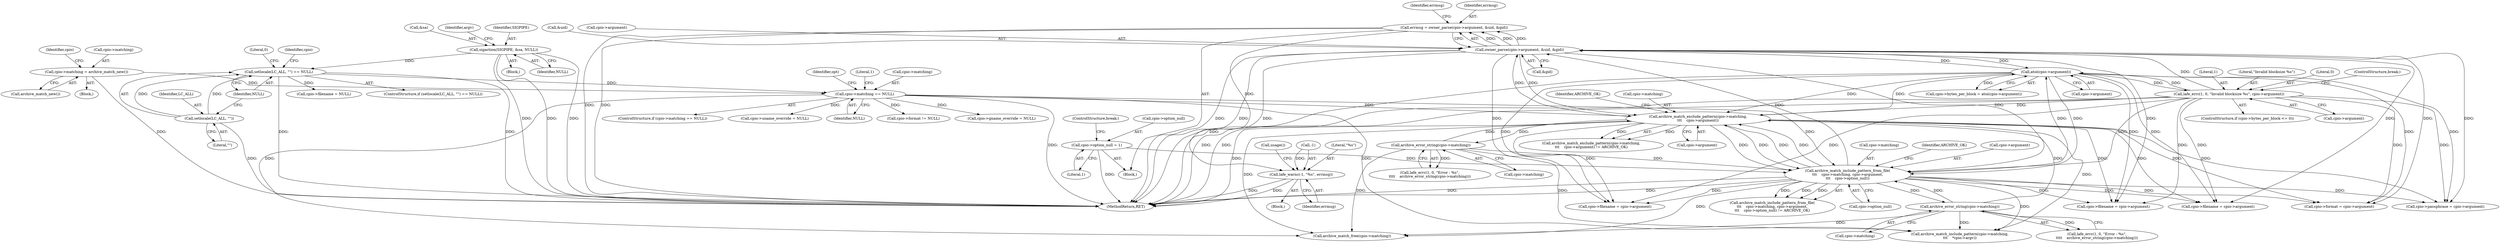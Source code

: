 digraph "0_libarchive_59357157706d47c365b2227739e17daba3607526@pointer" {
"1000668" [label="(Call,errmsg = owner_parse(cpio->argument, &uid, &gid))"];
"1000670" [label="(Call,owner_parse(cpio->argument, &uid, &gid))"];
"1000392" [label="(Call,lafe_errc(1, 0, \"Invalid blocksize %s\", cpio->argument))"];
"1000382" [label="(Call,atoi(cpio->argument))"];
"1000449" [label="(Call,archive_match_exclude_pattern(cpio->matching,\n\t\t\t    cpio->argument))"];
"1000321" [label="(Call,cpio->matching == NULL)"];
"1000315" [label="(Call,cpio->matching = archive_match_new())"];
"1000211" [label="(Call,setlocale(LC_ALL, \"\") == NULL)"];
"1000212" [label="(Call,setlocale(LC_ALL, \"\"))"];
"1000201" [label="(Call,sigaction(SIGPIPE, &sa, NULL))"];
"1000461" [label="(Call,archive_error_string(cpio->matching))"];
"1000417" [label="(Call,archive_match_include_pattern_from_file(\n\t\t\t    cpio->matching, cpio->argument,\n\t\t\t    cpio->option_null))"];
"1000432" [label="(Call,archive_error_string(cpio->matching))"];
"1000343" [label="(Call,cpio->option_null = 1)"];
"1000681" [label="(Call,lafe_warnc(-1, \"%s\", errmsg))"];
"1000474" [label="(Call,cpio->format = cpio->argument)"];
"1000394" [label="(Literal,0)"];
"1000325" [label="(Identifier,NULL)"];
"1000392" [label="(Call,lafe_errc(1, 0, \"Invalid blocksize %s\", cpio->argument))"];
"1000221" [label="(Identifier,cpio)"];
"1000382" [label="(Call,atoi(cpio->argument))"];
"1000456" [label="(Identifier,ARCHIVE_OK)"];
"1000424" [label="(Call,cpio->option_null)"];
"1000418" [label="(Call,cpio->matching)"];
"1000645" [label="(Call,cpio->passphrase = cpio->argument)"];
"1000212" [label="(Call,setlocale(LC_ALL, \"\"))"];
"1000681" [label="(Call,lafe_warnc(-1, \"%s\", errmsg))"];
"1000416" [label="(Call,archive_match_include_pattern_from_file(\n\t\t\t    cpio->matching, cpio->argument,\n\t\t\t    cpio->option_null) != ARCHIVE_OK)"];
"1000679" [label="(Identifier,errmsg)"];
"1000685" [label="(Identifier,errmsg)"];
"1000322" [label="(Call,cpio->matching)"];
"1000347" [label="(Literal,1)"];
"1000333" [label="(Identifier,opt)"];
"1000904" [label="(Call,archive_match_include_pattern(cpio->matching,\n\t\t\t    *cpio->argv))"];
"1000211" [label="(Call,setlocale(LC_ALL, \"\") == NULL)"];
"1000682" [label="(Call,-1)"];
"1000668" [label="(Call,errmsg = owner_parse(cpio->argument, &uid, &gid))"];
"1000205" [label="(Identifier,NULL)"];
"1000995" [label="(MethodReturn,RET)"];
"1000591" [label="(Call,cpio->filename = cpio->argument)"];
"1000319" [label="(Call,archive_match_new())"];
"1000417" [label="(Call,archive_match_include_pattern_from_file(\n\t\t\t    cpio->matching, cpio->argument,\n\t\t\t    cpio->option_null))"];
"1000449" [label="(Call,archive_match_exclude_pattern(cpio->matching,\n\t\t\t    cpio->argument))"];
"1000427" [label="(Identifier,ARCHIVE_OK)"];
"1000184" [label="(Block,)"];
"1000448" [label="(Call,archive_match_exclude_pattern(cpio->matching,\n\t\t\t    cpio->argument) != ARCHIVE_OK)"];
"1000433" [label="(Call,cpio->matching)"];
"1000383" [label="(Call,cpio->argument)"];
"1000327" [label="(Literal,1)"];
"1000670" [label="(Call,owner_parse(cpio->argument, &uid, &gid))"];
"1000669" [label="(Identifier,errmsg)"];
"1000214" [label="(Literal,\"\")"];
"1000348" [label="(ControlStructure,break;)"];
"1000155" [label="(Block,)"];
"1000386" [label="(ControlStructure,if (cpio->bytes_per_block <= 0))"];
"1000680" [label="(Block,)"];
"1000310" [label="(Call,cpio->filename = NULL)"];
"1000438" [label="(Call,cpio->filename = cpio->argument)"];
"1000378" [label="(Call,cpio->bytes_per_block = atoi(cpio->argument))"];
"1000316" [label="(Call,cpio->matching)"];
"1000213" [label="(Identifier,LC_ALL)"];
"1000428" [label="(Call,lafe_errc(1, 0, \"Error : %s\",\n\t\t\t\t    archive_error_string(cpio->matching)))"];
"1000421" [label="(Call,cpio->argument)"];
"1000684" [label="(Literal,\"%s\")"];
"1000208" [label="(Identifier,argv)"];
"1000202" [label="(Identifier,SIGPIPE)"];
"1000832" [label="(Call,cpio->format != NULL)"];
"1000432" [label="(Call,archive_error_string(cpio->matching))"];
"1000201" [label="(Call,sigaction(SIGPIPE, &sa, NULL))"];
"1000674" [label="(Call,&uid)"];
"1000453" [label="(Call,cpio->argument)"];
"1000971" [label="(Call,archive_match_free(cpio->matching))"];
"1000399" [label="(ControlStructure,break;)"];
"1000486" [label="(Call,cpio->filename = cpio->argument)"];
"1000396" [label="(Call,cpio->argument)"];
"1000676" [label="(Call,&gid)"];
"1000393" [label="(Literal,1)"];
"1000462" [label="(Call,cpio->matching)"];
"1000450" [label="(Call,cpio->matching)"];
"1000714" [label="(Call,cpio->gname_override = NULL)"];
"1000217" [label="(Literal,0)"];
"1000323" [label="(Identifier,cpio)"];
"1000343" [label="(Call,cpio->option_null = 1)"];
"1000320" [label="(ControlStructure,if (cpio->matching == NULL))"];
"1000671" [label="(Call,cpio->argument)"];
"1000321" [label="(Call,cpio->matching == NULL)"];
"1000344" [label="(Call,cpio->option_null)"];
"1000457" [label="(Call,lafe_errc(1, 0, \"Error : %s\",\n\t\t\t\t    archive_error_string(cpio->matching)))"];
"1000686" [label="(Call,usage())"];
"1000698" [label="(Call,cpio->uname_override = NULL)"];
"1000461" [label="(Call,archive_error_string(cpio->matching))"];
"1000341" [label="(Block,)"];
"1000203" [label="(Call,&sa)"];
"1000215" [label="(Identifier,NULL)"];
"1000395" [label="(Literal,\"Invalid blocksize %s\")"];
"1000315" [label="(Call,cpio->matching = archive_match_new())"];
"1000210" [label="(ControlStructure,if (setlocale(LC_ALL, \"\") == NULL))"];
"1000668" -> "1000341"  [label="AST: "];
"1000668" -> "1000670"  [label="CFG: "];
"1000669" -> "1000668"  [label="AST: "];
"1000670" -> "1000668"  [label="AST: "];
"1000679" -> "1000668"  [label="CFG: "];
"1000668" -> "1000995"  [label="DDG: "];
"1000668" -> "1000995"  [label="DDG: "];
"1000670" -> "1000668"  [label="DDG: "];
"1000670" -> "1000668"  [label="DDG: "];
"1000670" -> "1000668"  [label="DDG: "];
"1000668" -> "1000681"  [label="DDG: "];
"1000670" -> "1000676"  [label="CFG: "];
"1000671" -> "1000670"  [label="AST: "];
"1000674" -> "1000670"  [label="AST: "];
"1000676" -> "1000670"  [label="AST: "];
"1000670" -> "1000995"  [label="DDG: "];
"1000670" -> "1000995"  [label="DDG: "];
"1000670" -> "1000995"  [label="DDG: "];
"1000670" -> "1000382"  [label="DDG: "];
"1000670" -> "1000417"  [label="DDG: "];
"1000670" -> "1000438"  [label="DDG: "];
"1000670" -> "1000449"  [label="DDG: "];
"1000670" -> "1000474"  [label="DDG: "];
"1000670" -> "1000486"  [label="DDG: "];
"1000670" -> "1000591"  [label="DDG: "];
"1000670" -> "1000645"  [label="DDG: "];
"1000392" -> "1000670"  [label="DDG: "];
"1000382" -> "1000670"  [label="DDG: "];
"1000449" -> "1000670"  [label="DDG: "];
"1000417" -> "1000670"  [label="DDG: "];
"1000392" -> "1000386"  [label="AST: "];
"1000392" -> "1000396"  [label="CFG: "];
"1000393" -> "1000392"  [label="AST: "];
"1000394" -> "1000392"  [label="AST: "];
"1000395" -> "1000392"  [label="AST: "];
"1000396" -> "1000392"  [label="AST: "];
"1000399" -> "1000392"  [label="CFG: "];
"1000392" -> "1000995"  [label="DDG: "];
"1000392" -> "1000995"  [label="DDG: "];
"1000392" -> "1000382"  [label="DDG: "];
"1000382" -> "1000392"  [label="DDG: "];
"1000392" -> "1000417"  [label="DDG: "];
"1000392" -> "1000438"  [label="DDG: "];
"1000392" -> "1000449"  [label="DDG: "];
"1000392" -> "1000474"  [label="DDG: "];
"1000392" -> "1000486"  [label="DDG: "];
"1000392" -> "1000591"  [label="DDG: "];
"1000392" -> "1000645"  [label="DDG: "];
"1000382" -> "1000378"  [label="AST: "];
"1000382" -> "1000383"  [label="CFG: "];
"1000383" -> "1000382"  [label="AST: "];
"1000378" -> "1000382"  [label="CFG: "];
"1000382" -> "1000995"  [label="DDG: "];
"1000382" -> "1000378"  [label="DDG: "];
"1000449" -> "1000382"  [label="DDG: "];
"1000417" -> "1000382"  [label="DDG: "];
"1000382" -> "1000417"  [label="DDG: "];
"1000382" -> "1000438"  [label="DDG: "];
"1000382" -> "1000449"  [label="DDG: "];
"1000382" -> "1000474"  [label="DDG: "];
"1000382" -> "1000486"  [label="DDG: "];
"1000382" -> "1000591"  [label="DDG: "];
"1000382" -> "1000645"  [label="DDG: "];
"1000449" -> "1000448"  [label="AST: "];
"1000449" -> "1000453"  [label="CFG: "];
"1000450" -> "1000449"  [label="AST: "];
"1000453" -> "1000449"  [label="AST: "];
"1000456" -> "1000449"  [label="CFG: "];
"1000449" -> "1000995"  [label="DDG: "];
"1000449" -> "1000417"  [label="DDG: "];
"1000449" -> "1000417"  [label="DDG: "];
"1000449" -> "1000438"  [label="DDG: "];
"1000449" -> "1000448"  [label="DDG: "];
"1000449" -> "1000448"  [label="DDG: "];
"1000321" -> "1000449"  [label="DDG: "];
"1000461" -> "1000449"  [label="DDG: "];
"1000417" -> "1000449"  [label="DDG: "];
"1000417" -> "1000449"  [label="DDG: "];
"1000432" -> "1000449"  [label="DDG: "];
"1000449" -> "1000461"  [label="DDG: "];
"1000449" -> "1000474"  [label="DDG: "];
"1000449" -> "1000486"  [label="DDG: "];
"1000449" -> "1000591"  [label="DDG: "];
"1000449" -> "1000645"  [label="DDG: "];
"1000449" -> "1000904"  [label="DDG: "];
"1000449" -> "1000971"  [label="DDG: "];
"1000321" -> "1000320"  [label="AST: "];
"1000321" -> "1000325"  [label="CFG: "];
"1000322" -> "1000321"  [label="AST: "];
"1000325" -> "1000321"  [label="AST: "];
"1000327" -> "1000321"  [label="CFG: "];
"1000333" -> "1000321"  [label="CFG: "];
"1000321" -> "1000995"  [label="DDG: "];
"1000315" -> "1000321"  [label="DDG: "];
"1000211" -> "1000321"  [label="DDG: "];
"1000321" -> "1000417"  [label="DDG: "];
"1000321" -> "1000698"  [label="DDG: "];
"1000321" -> "1000714"  [label="DDG: "];
"1000321" -> "1000832"  [label="DDG: "];
"1000321" -> "1000904"  [label="DDG: "];
"1000321" -> "1000971"  [label="DDG: "];
"1000315" -> "1000155"  [label="AST: "];
"1000315" -> "1000319"  [label="CFG: "];
"1000316" -> "1000315"  [label="AST: "];
"1000319" -> "1000315"  [label="AST: "];
"1000323" -> "1000315"  [label="CFG: "];
"1000315" -> "1000995"  [label="DDG: "];
"1000211" -> "1000210"  [label="AST: "];
"1000211" -> "1000215"  [label="CFG: "];
"1000212" -> "1000211"  [label="AST: "];
"1000215" -> "1000211"  [label="AST: "];
"1000217" -> "1000211"  [label="CFG: "];
"1000221" -> "1000211"  [label="CFG: "];
"1000211" -> "1000995"  [label="DDG: "];
"1000211" -> "1000995"  [label="DDG: "];
"1000212" -> "1000211"  [label="DDG: "];
"1000212" -> "1000211"  [label="DDG: "];
"1000201" -> "1000211"  [label="DDG: "];
"1000211" -> "1000310"  [label="DDG: "];
"1000212" -> "1000214"  [label="CFG: "];
"1000213" -> "1000212"  [label="AST: "];
"1000214" -> "1000212"  [label="AST: "];
"1000215" -> "1000212"  [label="CFG: "];
"1000212" -> "1000995"  [label="DDG: "];
"1000201" -> "1000184"  [label="AST: "];
"1000201" -> "1000205"  [label="CFG: "];
"1000202" -> "1000201"  [label="AST: "];
"1000203" -> "1000201"  [label="AST: "];
"1000205" -> "1000201"  [label="AST: "];
"1000208" -> "1000201"  [label="CFG: "];
"1000201" -> "1000995"  [label="DDG: "];
"1000201" -> "1000995"  [label="DDG: "];
"1000201" -> "1000995"  [label="DDG: "];
"1000461" -> "1000457"  [label="AST: "];
"1000461" -> "1000462"  [label="CFG: "];
"1000462" -> "1000461"  [label="AST: "];
"1000457" -> "1000461"  [label="CFG: "];
"1000461" -> "1000417"  [label="DDG: "];
"1000461" -> "1000457"  [label="DDG: "];
"1000461" -> "1000904"  [label="DDG: "];
"1000461" -> "1000971"  [label="DDG: "];
"1000417" -> "1000416"  [label="AST: "];
"1000417" -> "1000424"  [label="CFG: "];
"1000418" -> "1000417"  [label="AST: "];
"1000421" -> "1000417"  [label="AST: "];
"1000424" -> "1000417"  [label="AST: "];
"1000427" -> "1000417"  [label="CFG: "];
"1000417" -> "1000995"  [label="DDG: "];
"1000417" -> "1000995"  [label="DDG: "];
"1000417" -> "1000416"  [label="DDG: "];
"1000417" -> "1000416"  [label="DDG: "];
"1000417" -> "1000416"  [label="DDG: "];
"1000432" -> "1000417"  [label="DDG: "];
"1000343" -> "1000417"  [label="DDG: "];
"1000417" -> "1000432"  [label="DDG: "];
"1000417" -> "1000438"  [label="DDG: "];
"1000417" -> "1000474"  [label="DDG: "];
"1000417" -> "1000486"  [label="DDG: "];
"1000417" -> "1000591"  [label="DDG: "];
"1000417" -> "1000645"  [label="DDG: "];
"1000417" -> "1000904"  [label="DDG: "];
"1000417" -> "1000971"  [label="DDG: "];
"1000432" -> "1000428"  [label="AST: "];
"1000432" -> "1000433"  [label="CFG: "];
"1000433" -> "1000432"  [label="AST: "];
"1000428" -> "1000432"  [label="CFG: "];
"1000432" -> "1000428"  [label="DDG: "];
"1000432" -> "1000904"  [label="DDG: "];
"1000432" -> "1000971"  [label="DDG: "];
"1000343" -> "1000341"  [label="AST: "];
"1000343" -> "1000347"  [label="CFG: "];
"1000344" -> "1000343"  [label="AST: "];
"1000347" -> "1000343"  [label="AST: "];
"1000348" -> "1000343"  [label="CFG: "];
"1000343" -> "1000995"  [label="DDG: "];
"1000681" -> "1000680"  [label="AST: "];
"1000681" -> "1000685"  [label="CFG: "];
"1000682" -> "1000681"  [label="AST: "];
"1000684" -> "1000681"  [label="AST: "];
"1000685" -> "1000681"  [label="AST: "];
"1000686" -> "1000681"  [label="CFG: "];
"1000681" -> "1000995"  [label="DDG: "];
"1000681" -> "1000995"  [label="DDG: "];
"1000682" -> "1000681"  [label="DDG: "];
}
